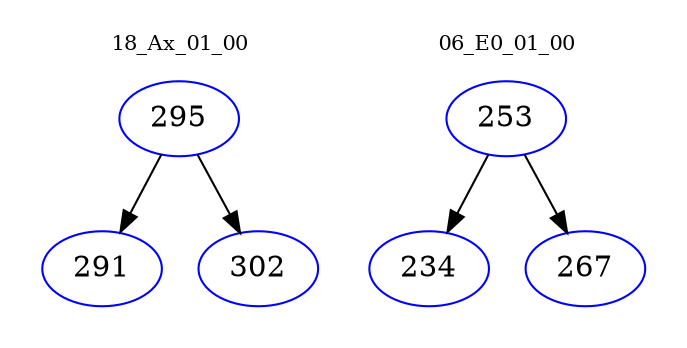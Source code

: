 digraph{
subgraph cluster_0 {
color = white
label = "18_Ax_01_00";
fontsize=10;
T0_295 [label="295", color="blue"]
T0_295 -> T0_291 [color="black"]
T0_291 [label="291", color="blue"]
T0_295 -> T0_302 [color="black"]
T0_302 [label="302", color="blue"]
}
subgraph cluster_1 {
color = white
label = "06_E0_01_00";
fontsize=10;
T1_253 [label="253", color="blue"]
T1_253 -> T1_234 [color="black"]
T1_234 [label="234", color="blue"]
T1_253 -> T1_267 [color="black"]
T1_267 [label="267", color="blue"]
}
}
